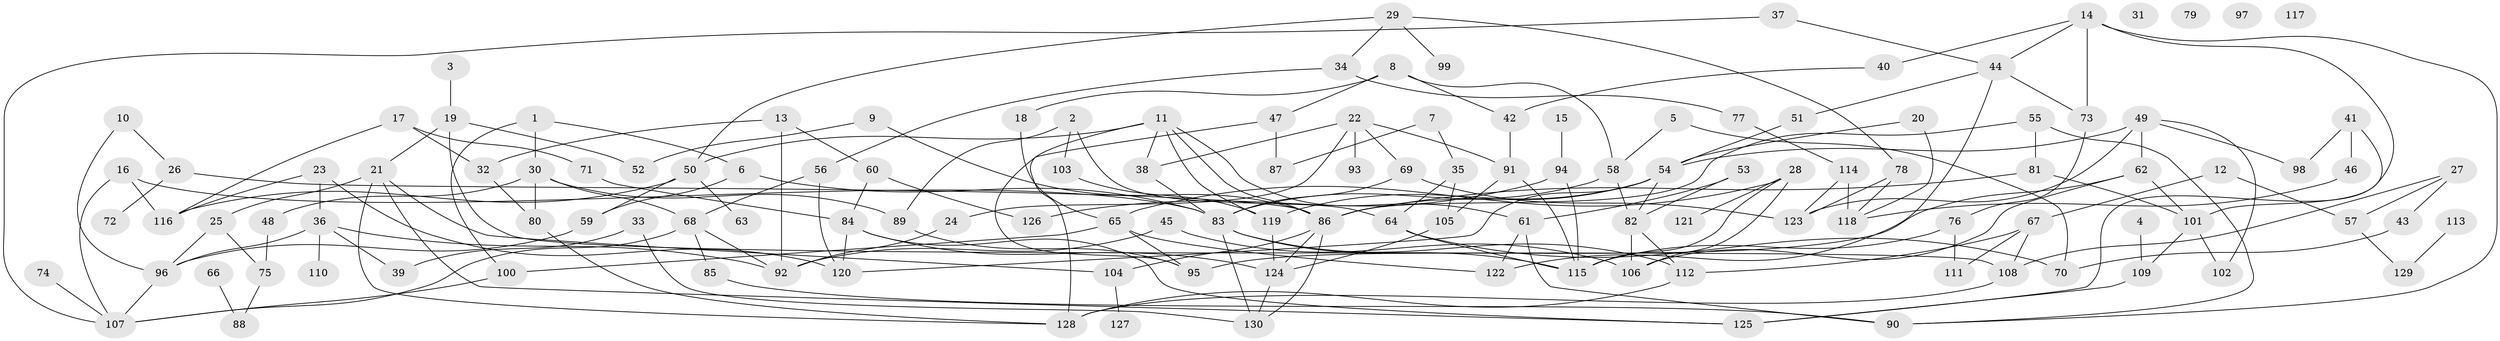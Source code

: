 // Generated by graph-tools (version 1.1) at 2025/13/03/09/25 04:13:08]
// undirected, 130 vertices, 201 edges
graph export_dot {
graph [start="1"]
  node [color=gray90,style=filled];
  1;
  2;
  3;
  4;
  5;
  6;
  7;
  8;
  9;
  10;
  11;
  12;
  13;
  14;
  15;
  16;
  17;
  18;
  19;
  20;
  21;
  22;
  23;
  24;
  25;
  26;
  27;
  28;
  29;
  30;
  31;
  32;
  33;
  34;
  35;
  36;
  37;
  38;
  39;
  40;
  41;
  42;
  43;
  44;
  45;
  46;
  47;
  48;
  49;
  50;
  51;
  52;
  53;
  54;
  55;
  56;
  57;
  58;
  59;
  60;
  61;
  62;
  63;
  64;
  65;
  66;
  67;
  68;
  69;
  70;
  71;
  72;
  73;
  74;
  75;
  76;
  77;
  78;
  79;
  80;
  81;
  82;
  83;
  84;
  85;
  86;
  87;
  88;
  89;
  90;
  91;
  92;
  93;
  94;
  95;
  96;
  97;
  98;
  99;
  100;
  101;
  102;
  103;
  104;
  105;
  106;
  107;
  108;
  109;
  110;
  111;
  112;
  113;
  114;
  115;
  116;
  117;
  118;
  119;
  120;
  121;
  122;
  123;
  124;
  125;
  126;
  127;
  128;
  129;
  130;
  1 -- 6;
  1 -- 30;
  1 -- 100;
  2 -- 64;
  2 -- 89;
  2 -- 103;
  3 -- 19;
  4 -- 109;
  5 -- 58;
  5 -- 70;
  6 -- 59;
  6 -- 83;
  7 -- 35;
  7 -- 87;
  8 -- 18;
  8 -- 42;
  8 -- 47;
  8 -- 58;
  9 -- 52;
  9 -- 86;
  10 -- 26;
  10 -- 96;
  11 -- 38;
  11 -- 50;
  11 -- 61;
  11 -- 86;
  11 -- 95;
  11 -- 119;
  12 -- 57;
  12 -- 67;
  13 -- 32;
  13 -- 60;
  13 -- 92;
  14 -- 40;
  14 -- 44;
  14 -- 73;
  14 -- 90;
  14 -- 125;
  15 -- 94;
  16 -- 83;
  16 -- 107;
  16 -- 116;
  17 -- 32;
  17 -- 71;
  17 -- 116;
  18 -- 65;
  19 -- 21;
  19 -- 52;
  19 -- 108;
  20 -- 54;
  20 -- 118;
  21 -- 25;
  21 -- 104;
  21 -- 125;
  21 -- 128;
  22 -- 24;
  22 -- 38;
  22 -- 69;
  22 -- 91;
  22 -- 93;
  23 -- 36;
  23 -- 116;
  23 -- 120;
  24 -- 92;
  25 -- 75;
  25 -- 96;
  26 -- 72;
  26 -- 86;
  27 -- 43;
  27 -- 57;
  27 -- 108;
  28 -- 65;
  28 -- 106;
  28 -- 115;
  28 -- 121;
  29 -- 34;
  29 -- 50;
  29 -- 78;
  29 -- 99;
  30 -- 48;
  30 -- 68;
  30 -- 80;
  30 -- 89;
  32 -- 80;
  33 -- 39;
  33 -- 130;
  34 -- 56;
  34 -- 77;
  35 -- 64;
  35 -- 105;
  36 -- 39;
  36 -- 92;
  36 -- 96;
  36 -- 110;
  37 -- 44;
  37 -- 107;
  38 -- 83;
  40 -- 42;
  41 -- 46;
  41 -- 98;
  41 -- 101;
  42 -- 91;
  43 -- 70;
  44 -- 51;
  44 -- 73;
  44 -- 122;
  45 -- 92;
  45 -- 106;
  46 -- 118;
  47 -- 87;
  47 -- 128;
  48 -- 75;
  49 -- 54;
  49 -- 62;
  49 -- 98;
  49 -- 102;
  49 -- 123;
  50 -- 59;
  50 -- 63;
  50 -- 116;
  51 -- 54;
  53 -- 61;
  53 -- 82;
  54 -- 82;
  54 -- 86;
  54 -- 119;
  54 -- 120;
  55 -- 81;
  55 -- 86;
  55 -- 90;
  56 -- 68;
  56 -- 120;
  57 -- 129;
  58 -- 82;
  58 -- 83;
  59 -- 96;
  60 -- 84;
  60 -- 126;
  61 -- 90;
  61 -- 122;
  62 -- 95;
  62 -- 101;
  62 -- 106;
  64 -- 70;
  64 -- 115;
  65 -- 95;
  65 -- 100;
  65 -- 122;
  66 -- 88;
  67 -- 108;
  67 -- 111;
  67 -- 112;
  68 -- 85;
  68 -- 92;
  68 -- 107;
  69 -- 83;
  69 -- 123;
  71 -- 84;
  73 -- 76;
  74 -- 107;
  75 -- 88;
  76 -- 111;
  76 -- 115;
  77 -- 114;
  78 -- 118;
  78 -- 123;
  80 -- 128;
  81 -- 86;
  81 -- 101;
  82 -- 106;
  82 -- 112;
  83 -- 112;
  83 -- 115;
  83 -- 130;
  84 -- 120;
  84 -- 124;
  84 -- 125;
  85 -- 90;
  86 -- 104;
  86 -- 124;
  86 -- 130;
  89 -- 95;
  91 -- 105;
  91 -- 115;
  94 -- 115;
  94 -- 126;
  96 -- 107;
  100 -- 107;
  101 -- 102;
  101 -- 109;
  103 -- 119;
  104 -- 127;
  105 -- 124;
  108 -- 128;
  109 -- 125;
  112 -- 128;
  113 -- 129;
  114 -- 118;
  114 -- 123;
  119 -- 124;
  124 -- 130;
}
